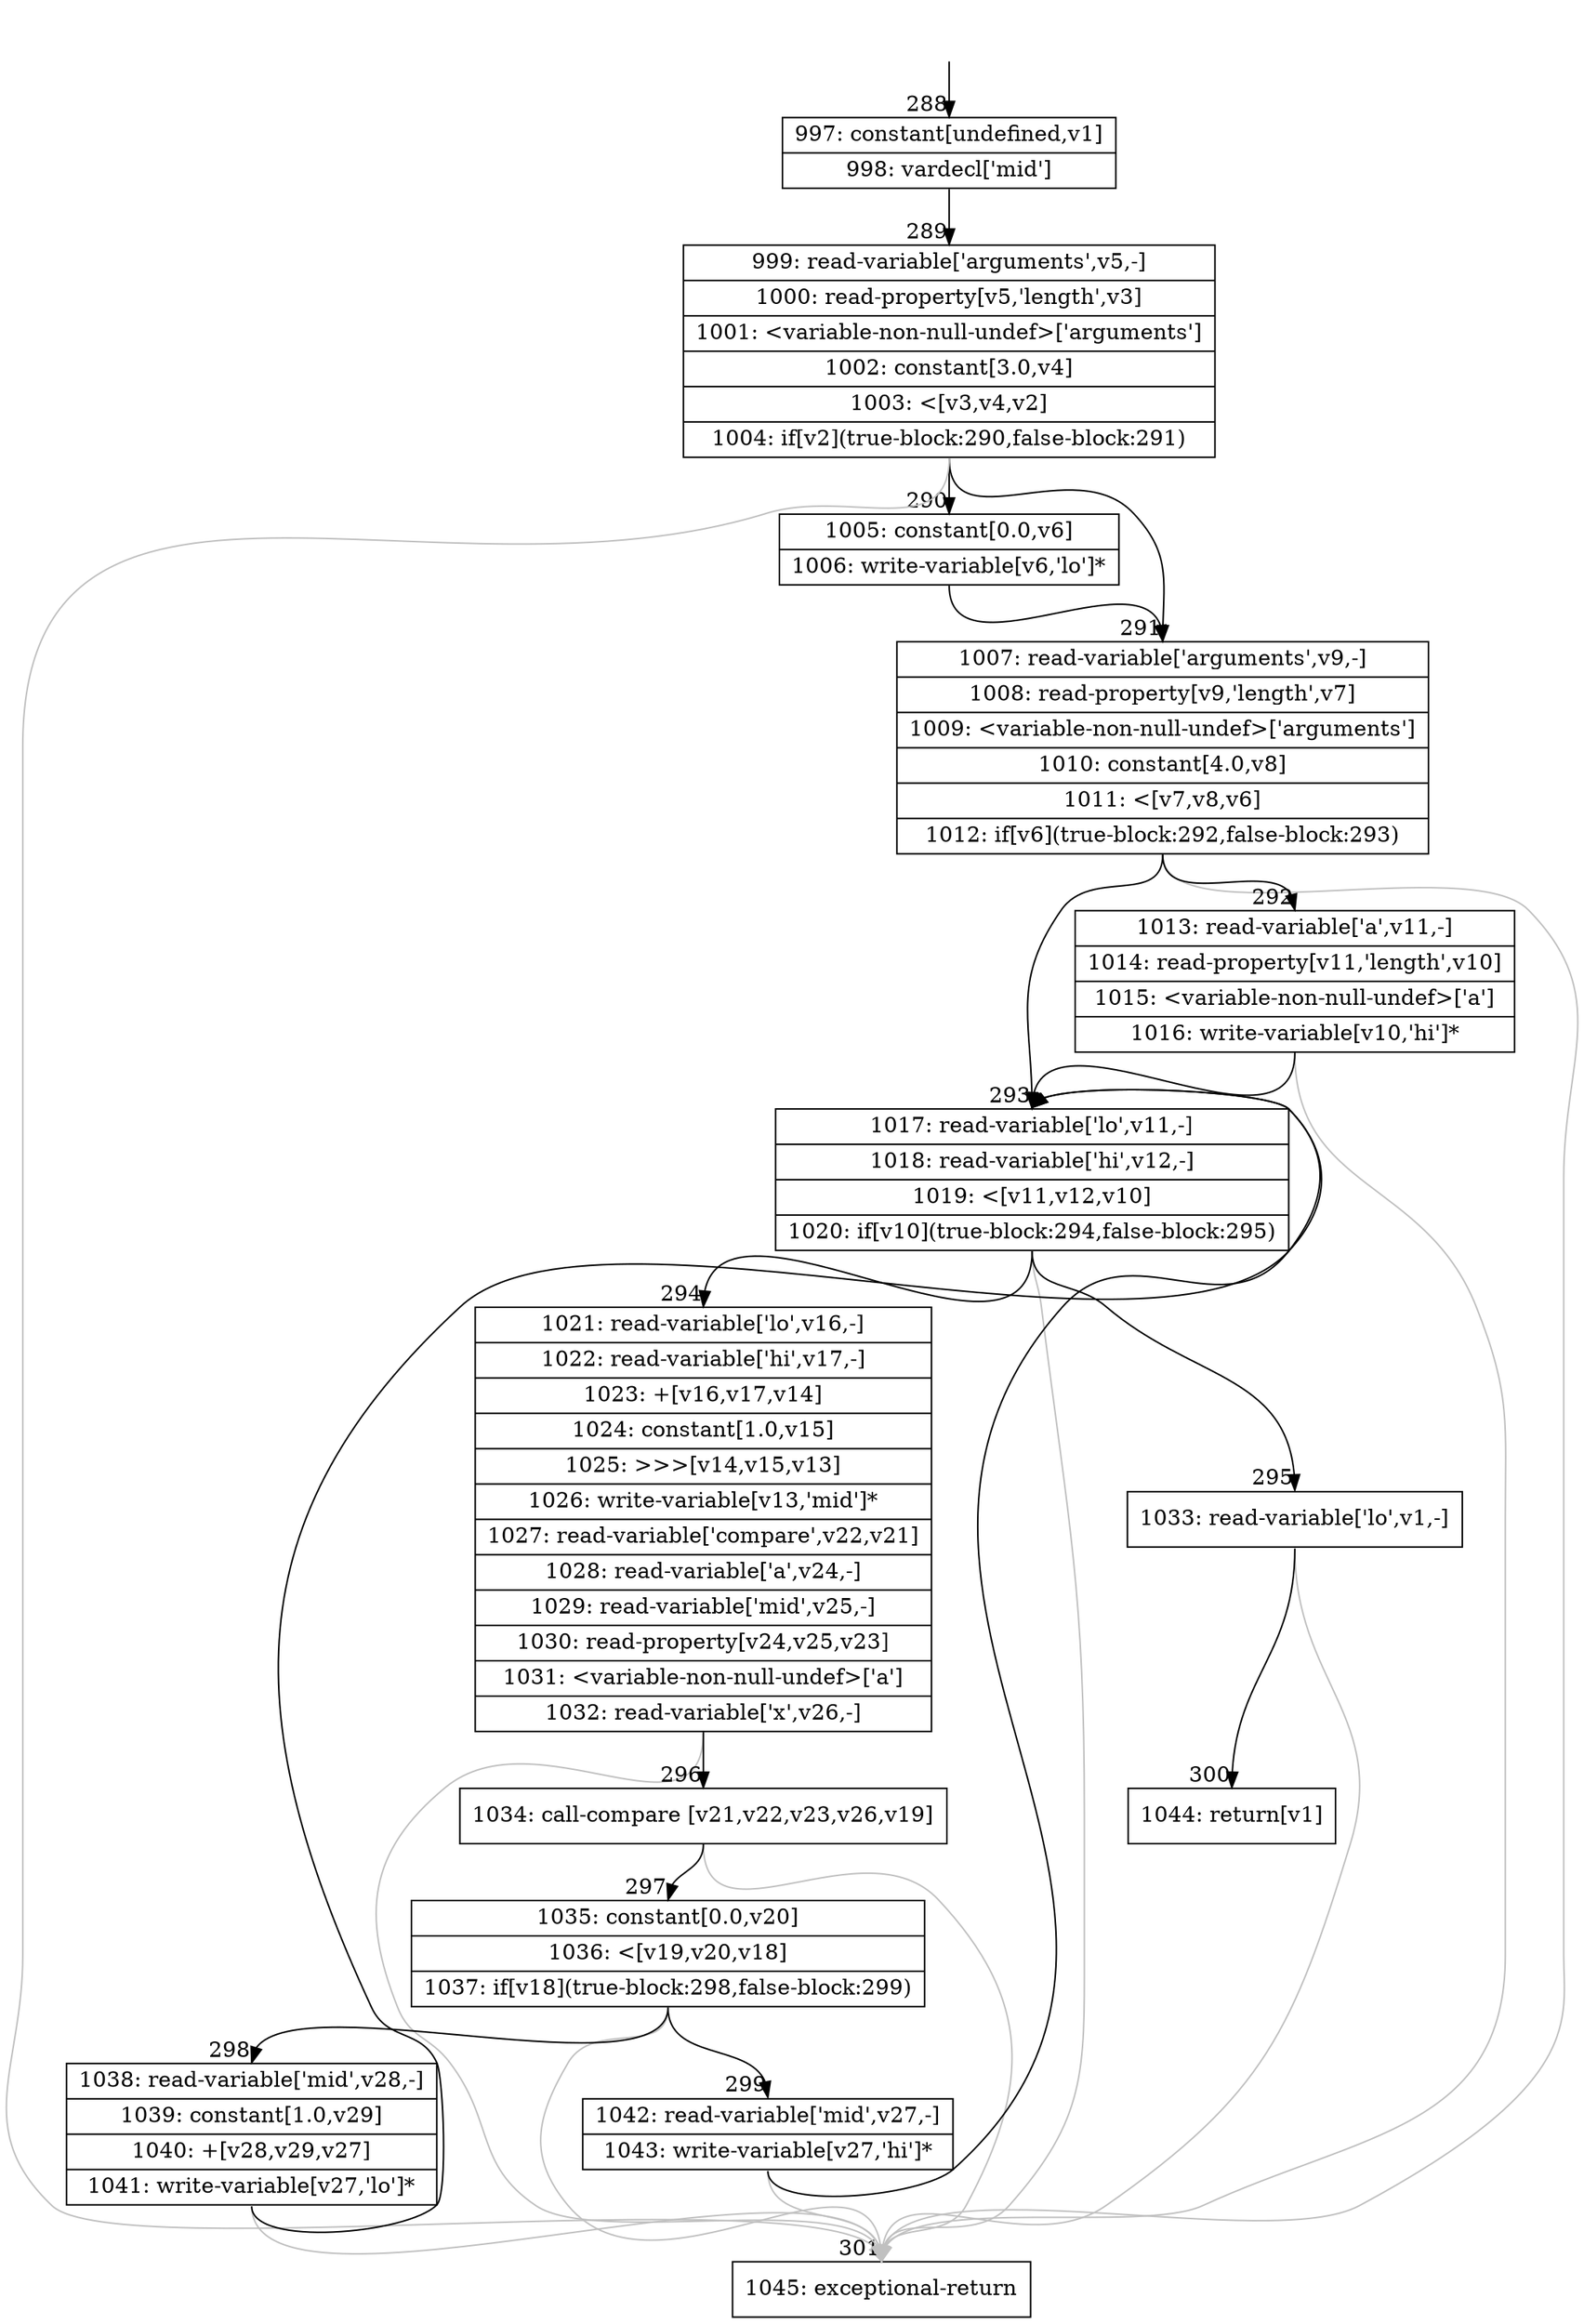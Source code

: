 digraph {
rankdir="TD"
BB_entry24[shape=none,label=""];
BB_entry24 -> BB288 [tailport=s, headport=n, headlabel="    288"]
BB288 [shape=record label="{997: constant[undefined,v1]|998: vardecl['mid']}" ] 
BB288 -> BB289 [tailport=s, headport=n, headlabel="      289"]
BB289 [shape=record label="{999: read-variable['arguments',v5,-]|1000: read-property[v5,'length',v3]|1001: \<variable-non-null-undef\>['arguments']|1002: constant[3.0,v4]|1003: \<[v3,v4,v2]|1004: if[v2](true-block:290,false-block:291)}" ] 
BB289 -> BB290 [tailport=s, headport=n, headlabel="      290"]
BB289 -> BB291 [tailport=s, headport=n, headlabel="      291"]
BB289 -> BB301 [tailport=s, headport=n, color=gray, headlabel="      301"]
BB290 [shape=record label="{1005: constant[0.0,v6]|1006: write-variable[v6,'lo']*}" ] 
BB290 -> BB291 [tailport=s, headport=n]
BB291 [shape=record label="{1007: read-variable['arguments',v9,-]|1008: read-property[v9,'length',v7]|1009: \<variable-non-null-undef\>['arguments']|1010: constant[4.0,v8]|1011: \<[v7,v8,v6]|1012: if[v6](true-block:292,false-block:293)}" ] 
BB291 -> BB292 [tailport=s, headport=n, headlabel="      292"]
BB291 -> BB293 [tailport=s, headport=n, headlabel="      293"]
BB291 -> BB301 [tailport=s, headport=n, color=gray]
BB292 [shape=record label="{1013: read-variable['a',v11,-]|1014: read-property[v11,'length',v10]|1015: \<variable-non-null-undef\>['a']|1016: write-variable[v10,'hi']*}" ] 
BB292 -> BB293 [tailport=s, headport=n]
BB292 -> BB301 [tailport=s, headport=n, color=gray]
BB293 [shape=record label="{1017: read-variable['lo',v11,-]|1018: read-variable['hi',v12,-]|1019: \<[v11,v12,v10]|1020: if[v10](true-block:294,false-block:295)}" ] 
BB293 -> BB294 [tailport=s, headport=n, headlabel="      294"]
BB293 -> BB295 [tailport=s, headport=n, headlabel="      295"]
BB293 -> BB301 [tailport=s, headport=n, color=gray]
BB294 [shape=record label="{1021: read-variable['lo',v16,-]|1022: read-variable['hi',v17,-]|1023: +[v16,v17,v14]|1024: constant[1.0,v15]|1025: \>\>\>[v14,v15,v13]|1026: write-variable[v13,'mid']*|1027: read-variable['compare',v22,v21]|1028: read-variable['a',v24,-]|1029: read-variable['mid',v25,-]|1030: read-property[v24,v25,v23]|1031: \<variable-non-null-undef\>['a']|1032: read-variable['x',v26,-]}" ] 
BB294 -> BB296 [tailport=s, headport=n, headlabel="      296"]
BB294 -> BB301 [tailport=s, headport=n, color=gray]
BB295 [shape=record label="{1033: read-variable['lo',v1,-]}" ] 
BB295 -> BB300 [tailport=s, headport=n, headlabel="      300"]
BB295 -> BB301 [tailport=s, headport=n, color=gray]
BB296 [shape=record label="{1034: call-compare [v21,v22,v23,v26,v19]}" ] 
BB296 -> BB297 [tailport=s, headport=n, headlabel="      297"]
BB296 -> BB301 [tailport=s, headport=n, color=gray]
BB297 [shape=record label="{1035: constant[0.0,v20]|1036: \<[v19,v20,v18]|1037: if[v18](true-block:298,false-block:299)}" ] 
BB297 -> BB298 [tailport=s, headport=n, headlabel="      298"]
BB297 -> BB299 [tailport=s, headport=n, headlabel="      299"]
BB297 -> BB301 [tailport=s, headport=n, color=gray]
BB298 [shape=record label="{1038: read-variable['mid',v28,-]|1039: constant[1.0,v29]|1040: +[v28,v29,v27]|1041: write-variable[v27,'lo']*}" ] 
BB298 -> BB293 [tailport=s, headport=n]
BB298 -> BB301 [tailport=s, headport=n, color=gray]
BB299 [shape=record label="{1042: read-variable['mid',v27,-]|1043: write-variable[v27,'hi']*}" ] 
BB299 -> BB293 [tailport=s, headport=n]
BB299 -> BB301 [tailport=s, headport=n, color=gray]
BB300 [shape=record label="{1044: return[v1]}" ] 
BB301 [shape=record label="{1045: exceptional-return}" ] 
//#$~ 180
}

